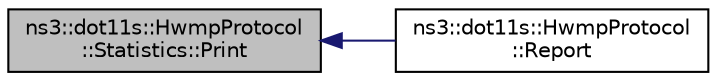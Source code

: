 digraph "ns3::dot11s::HwmpProtocol::Statistics::Print"
{
  edge [fontname="Helvetica",fontsize="10",labelfontname="Helvetica",labelfontsize="10"];
  node [fontname="Helvetica",fontsize="10",shape=record];
  rankdir="LR";
  Node1 [label="ns3::dot11s::HwmpProtocol\l::Statistics::Print",height=0.2,width=0.4,color="black", fillcolor="grey75", style="filled", fontcolor="black"];
  Node1 -> Node2 [dir="back",color="midnightblue",fontsize="10",style="solid"];
  Node2 [label="ns3::dot11s::HwmpProtocol\l::Report",height=0.2,width=0.4,color="black", fillcolor="white", style="filled",URL="$de/d15/classns3_1_1dot11s_1_1HwmpProtocol.html#ad48a354645b733b83f8655c0a20f1c16",tooltip="Statistics: "];
}
